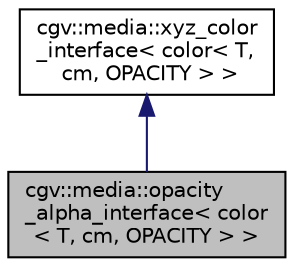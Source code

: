 digraph "cgv::media::opacity_alpha_interface&lt; color&lt; T, cm, OPACITY &gt; &gt;"
{
  bgcolor="transparent";
  edge [fontname="Helvetica",fontsize="10",labelfontname="Helvetica",labelfontsize="10"];
  node [fontname="Helvetica",fontsize="10",shape=record];
  Node1 [label="cgv::media::opacity\l_alpha_interface\< color\l\< T, cm, OPACITY \> \>",height=0.2,width=0.4,color="black", fillcolor="grey75", style="filled", fontcolor="black"];
  Node2 -> Node1 [dir="back",color="midnightblue",fontsize="10",style="solid",fontname="Helvetica"];
  Node2 [label="cgv::media::xyz_color\l_interface\< color\< T,\l cm, OPACITY \> \>",height=0.2,width=0.4,color="black",URL="$a00181.html"];
}
